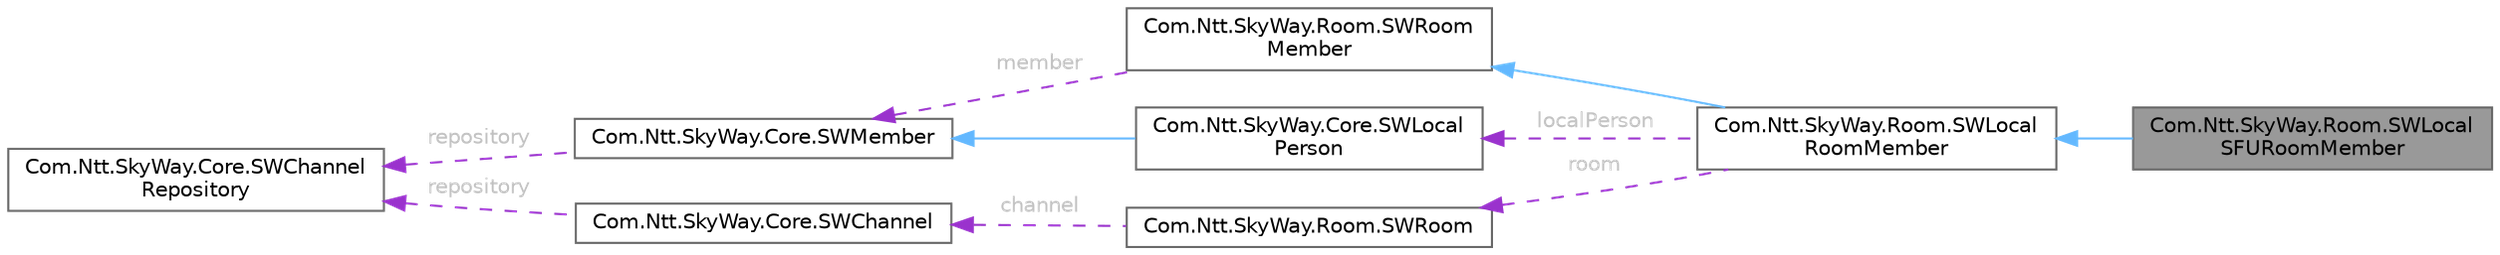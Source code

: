 digraph "Com.Ntt.SkyWay.Room.SWLocalSFURoomMember"
{
 // LATEX_PDF_SIZE
  bgcolor="transparent";
  edge [fontname=Helvetica,fontsize=10,labelfontname=Helvetica,labelfontsize=10];
  node [fontname=Helvetica,fontsize=10,shape=box,height=0.2,width=0.4];
  rankdir="LR";
  Node1 [id="Node000001",label="Com.Ntt.SkyWay.Room.SWLocal\lSFURoomMember",height=0.2,width=0.4,color="gray40", fillcolor="grey60", style="filled", fontcolor="black",tooltip="LocalSFURoomMemberの操作を行うクラス。"];
  Node2 -> Node1 [id="edge1_Node000001_Node000002",dir="back",color="steelblue1",style="solid",tooltip=" "];
  Node2 [id="Node000002",label="Com.Ntt.SkyWay.Room.SWLocal\lRoomMember",height=0.2,width=0.4,color="gray40", fillcolor="white", style="filled",URL="$class_com_1_1_ntt_1_1_sky_way_1_1_room_1_1_s_w_local_room_member.html",tooltip="LocalRoomMemberの操作を行うクラス。"];
  Node3 -> Node2 [id="edge2_Node000002_Node000003",dir="back",color="steelblue1",style="solid",tooltip=" "];
  Node3 [id="Node000003",label="Com.Ntt.SkyWay.Room.SWRoom\lMember",height=0.2,width=0.4,color="gray40", fillcolor="white", style="filled",URL="$class_com_1_1_ntt_1_1_sky_way_1_1_room_1_1_s_w_room_member.html",tooltip="RoomMemberの操作を行うクラス。"];
  Node4 -> Node3 [id="edge3_Node000003_Node000004",dir="back",color="darkorchid3",style="dashed",tooltip=" ",label=<<TABLE CELLBORDER="0" BORDER="0"><TR><TD VALIGN="top" ALIGN="LEFT" CELLPADDING="1" CELLSPACING="0">member</TD></TR>
</TABLE>> ,fontcolor="grey" ];
  Node4 [id="Node000004",label="Com.Ntt.SkyWay.Core.SWMember",height=0.2,width=0.4,color="gray40", fillcolor="white", style="filled",URL="$class_com_1_1_ntt_1_1_sky_way_1_1_core_1_1_s_w_member.html",tooltip=" "];
  Node5 -> Node4 [id="edge4_Node000004_Node000005",dir="back",color="darkorchid3",style="dashed",tooltip=" ",label=<<TABLE CELLBORDER="0" BORDER="0"><TR><TD VALIGN="top" ALIGN="LEFT" CELLPADDING="1" CELLSPACING="0">repository</TD></TR>
</TABLE>> ,fontcolor="grey" ];
  Node5 [id="Node000005",label="Com.Ntt.SkyWay.Core.SWChannel\lRepository",height=0.2,width=0.4,color="gray40", fillcolor="white", style="filled",tooltip=" "];
  Node6 -> Node2 [id="edge5_Node000002_Node000006",dir="back",color="darkorchid3",style="dashed",tooltip=" ",label=<<TABLE CELLBORDER="0" BORDER="0"><TR><TD VALIGN="top" ALIGN="LEFT" CELLPADDING="1" CELLSPACING="0">room</TD></TR>
</TABLE>> ,fontcolor="grey" ];
  Node6 [id="Node000006",label="Com.Ntt.SkyWay.Room.SWRoom",height=0.2,width=0.4,color="gray40", fillcolor="white", style="filled",URL="$class_com_1_1_ntt_1_1_sky_way_1_1_room_1_1_s_w_room.html",tooltip="Roomの操作を行うクラス。"];
  Node7 -> Node6 [id="edge6_Node000006_Node000007",dir="back",color="darkorchid3",style="dashed",tooltip=" ",label=<<TABLE CELLBORDER="0" BORDER="0"><TR><TD VALIGN="top" ALIGN="LEFT" CELLPADDING="1" CELLSPACING="0">channel</TD></TR>
</TABLE>> ,fontcolor="grey" ];
  Node7 [id="Node000007",label="Com.Ntt.SkyWay.Core.SWChannel",height=0.2,width=0.4,color="gray40", fillcolor="white", style="filled",tooltip=" "];
  Node5 -> Node7 [id="edge7_Node000007_Node000005",dir="back",color="darkorchid3",style="dashed",tooltip=" ",label=<<TABLE CELLBORDER="0" BORDER="0"><TR><TD VALIGN="top" ALIGN="LEFT" CELLPADDING="1" CELLSPACING="0">repository</TD></TR>
</TABLE>> ,fontcolor="grey" ];
  Node8 -> Node2 [id="edge8_Node000002_Node000008",dir="back",color="darkorchid3",style="dashed",tooltip=" ",label=<<TABLE CELLBORDER="0" BORDER="0"><TR><TD VALIGN="top" ALIGN="LEFT" CELLPADDING="1" CELLSPACING="0">localPerson</TD></TR>
</TABLE>> ,fontcolor="grey" ];
  Node8 [id="Node000008",label="Com.Ntt.SkyWay.Core.SWLocal\lPerson",height=0.2,width=0.4,color="gray40", fillcolor="white", style="filled",tooltip=" "];
  Node4 -> Node8 [id="edge9_Node000008_Node000004",dir="back",color="steelblue1",style="solid",tooltip=" "];
}
